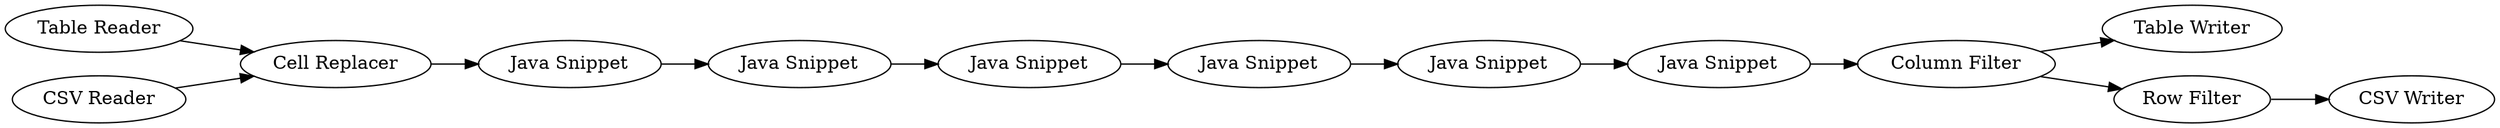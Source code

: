 digraph {
	1 [label="Table Reader"]
	2 [label="CSV Reader"]
	3 [label="Cell Replacer"]
	4 [label="Java Snippet"]
	5 [label="Java Snippet"]
	6 [label="Java Snippet"]
	7 [label="Java Snippet"]
	8 [label="Java Snippet"]
	9 [label="Java Snippet"]
	10 [label="Column Filter"]
	11 [label="Table Writer"]
	12 [label="CSV Writer"]
	13 [label="Row Filter"]
	1 -> 3
	2 -> 3
	3 -> 4
	4 -> 5
	5 -> 6
	6 -> 7
	7 -> 8
	8 -> 9
	9 -> 10
	10 -> 11
	10 -> 13
	13 -> 12
	rankdir=LR
}
